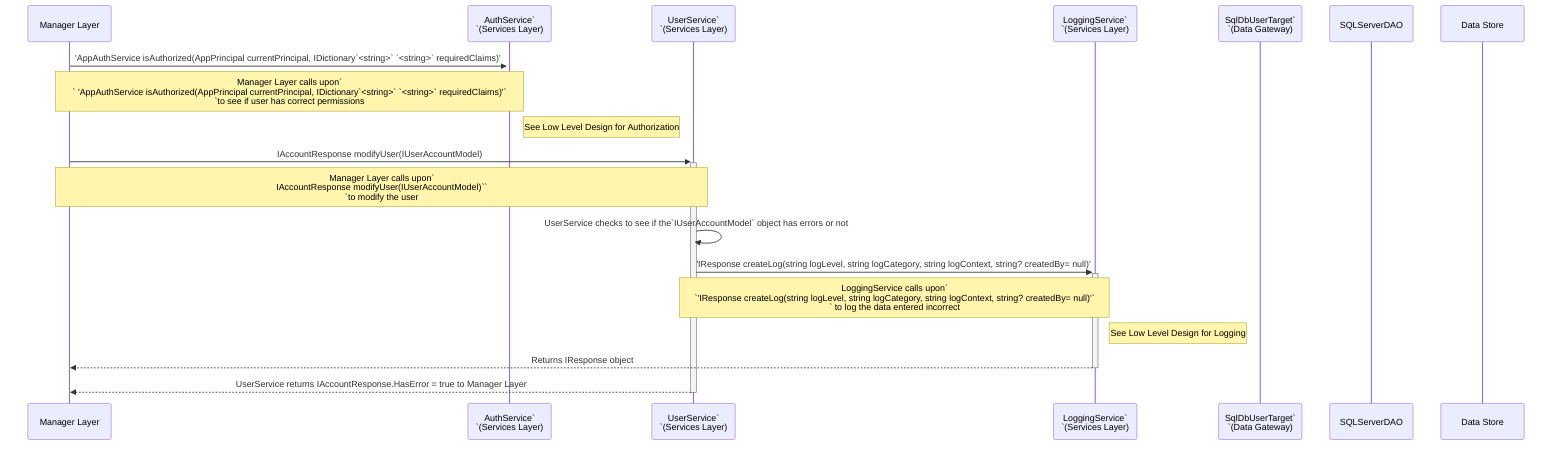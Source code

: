 sequenceDiagram

    # See BRD UA-6 Account Modification

    participant ml as Manager Layer
    participant as as AuthService`<br>`(Services Layer)
    participant uc as UserService`<br>`(Services Layer)
    participant ls as LoggingService`<br>`(Services Layer)
    participant dg as SqlDbUserTarget`<br>`(Data Gateway)
    participant da as SQLServerDAO
    participant ds as Data Store

%% Depending on AuthZ implementation, We may want to check if the user is auhtorized over a time duration as well

    ml->>+as: 'AppAuthService isAuthorized(AppPrincipal currentPrincipal, IDictionary`<string>` `<string>` requiredClaims)'
        Note over ml,as: Manager Layer calls upon`<br>`  'AppAuthService isAuthorized(AppPrincipal currentPrincipal, IDictionary`<string>` `<string>` requiredClaims)'`<br>`to see if user has correct permissions
        Note right of as: See Low Level Design for Authorization

    ml->>+uc: IAccountResponse modifyUser(IUserAccountModel)
        Note over ml,uc: Manager Layer calls upon`<br>IAccountResponse modifyUser(IUserAccountModel)``<br>`to modify the user

    # UserService should check/ validate data passed through
    uc->>uc: UserService checks to see if the`IUserAccountModel` object has errors or not

    uc->>+ls:'IResponse createLog(string logLevel, string logCategory, string logContext, string? createdBy= null)'
        Note over uc,ls: LoggingService calls upon`<br>`'IResponse createLog(string logLevel, string logCategory, string logContext, string? createdBy= null)'`<br>` to log the data entered incorrect
        Note right of ls: See Low Level Design for Logging

    ls -->>- ml: Returns IResponse object

    # Data validiation finds error 
    uc -->>- ml: UserService returns IAccountResponse.HasError = true to Manager Layer